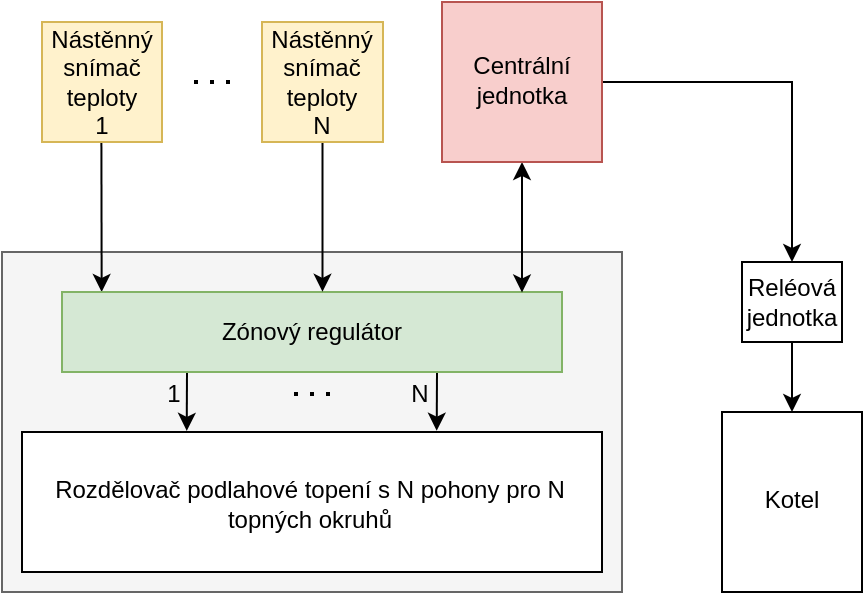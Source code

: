 <mxfile version="13.10.0" type="device"><diagram id="vS5USLvOR-Y21bxuCQjk" name="Page-1"><mxGraphModel dx="1040" dy="521" grid="1" gridSize="10" guides="1" tooltips="1" connect="1" arrows="1" fold="1" page="1" pageScale="1" pageWidth="827" pageHeight="1169" math="0" shadow="0"><root><mxCell id="0"/><mxCell id="1" parent="0"/><mxCell id="_C5Zd00E5xDIZQKsXZg1-3" value="" style="rounded=0;whiteSpace=wrap;html=1;strokeColor=#666666;fontColor=#333333;fillColor=#f5f5f5;" vertex="1" parent="1"><mxGeometry x="210" y="315" width="310" height="170" as="geometry"/></mxCell><mxCell id="_C5Zd00E5xDIZQKsXZg1-21" style="edgeStyle=orthogonalEdgeStyle;rounded=0;orthogonalLoop=1;jettySize=auto;html=1;startArrow=none;startFill=0;exitX=0.494;exitY=0.994;exitDx=0;exitDy=0;exitPerimeter=0;" edge="1" parent="1" source="_C5Zd00E5xDIZQKsXZg1-15"><mxGeometry relative="1" as="geometry"><mxPoint x="259.83" y="264" as="sourcePoint"/><mxPoint x="259.83" y="335" as="targetPoint"/><Array as="points"><mxPoint x="260" y="260"/></Array></mxGeometry></mxCell><mxCell id="_C5Zd00E5xDIZQKsXZg1-11" style="edgeStyle=orthogonalEdgeStyle;rounded=0;orthogonalLoop=1;jettySize=auto;html=1;exitX=0.25;exitY=1;exitDx=0;exitDy=0;entryX=0.284;entryY=-0.008;entryDx=0;entryDy=0;entryPerimeter=0;" edge="1" parent="1" source="_C5Zd00E5xDIZQKsXZg1-1" target="_C5Zd00E5xDIZQKsXZg1-6"><mxGeometry relative="1" as="geometry"/></mxCell><mxCell id="_C5Zd00E5xDIZQKsXZg1-12" style="edgeStyle=orthogonalEdgeStyle;rounded=0;orthogonalLoop=1;jettySize=auto;html=1;exitX=0.75;exitY=1;exitDx=0;exitDy=0;entryX=0.715;entryY=-0.009;entryDx=0;entryDy=0;entryPerimeter=0;" edge="1" parent="1" source="_C5Zd00E5xDIZQKsXZg1-1" target="_C5Zd00E5xDIZQKsXZg1-6"><mxGeometry relative="1" as="geometry"/></mxCell><mxCell id="_C5Zd00E5xDIZQKsXZg1-1" value="" style="rounded=0;whiteSpace=wrap;html=1;fillColor=#d5e8d4;strokeColor=#82b366;" vertex="1" parent="1"><mxGeometry x="240" y="335" width="250" height="40" as="geometry"/></mxCell><mxCell id="_C5Zd00E5xDIZQKsXZg1-20" style="edgeStyle=orthogonalEdgeStyle;rounded=0;orthogonalLoop=1;jettySize=auto;html=1;entryX=0.92;entryY=0.006;entryDx=0;entryDy=0;entryPerimeter=0;startArrow=classic;startFill=1;" edge="1" parent="1" source="_C5Zd00E5xDIZQKsXZg1-2" target="_C5Zd00E5xDIZQKsXZg1-1"><mxGeometry relative="1" as="geometry"><Array as="points"/></mxGeometry></mxCell><mxCell id="_C5Zd00E5xDIZQKsXZg1-30" style="edgeStyle=orthogonalEdgeStyle;rounded=0;orthogonalLoop=1;jettySize=auto;html=1;startArrow=none;startFill=0;" edge="1" parent="1" source="_C5Zd00E5xDIZQKsXZg1-2" target="_C5Zd00E5xDIZQKsXZg1-26"><mxGeometry relative="1" as="geometry"/></mxCell><mxCell id="_C5Zd00E5xDIZQKsXZg1-2" value="" style="rounded=0;whiteSpace=wrap;html=1;fillColor=#f8cecc;strokeColor=#b85450;" vertex="1" parent="1"><mxGeometry x="430" y="190" width="80" height="80" as="geometry"/></mxCell><mxCell id="_C5Zd00E5xDIZQKsXZg1-4" value="" style="rounded=0;whiteSpace=wrap;html=1;fillColor=#fff2cc;strokeColor=#d6b656;" vertex="1" parent="1"><mxGeometry x="230" y="200" width="60" height="60" as="geometry"/></mxCell><mxCell id="_C5Zd00E5xDIZQKsXZg1-6" value="" style="rounded=0;whiteSpace=wrap;html=1;" vertex="1" parent="1"><mxGeometry x="220" y="405" width="290" height="70" as="geometry"/></mxCell><mxCell id="_C5Zd00E5xDIZQKsXZg1-7" value="Zónový regulátor" style="text;html=1;strokeColor=none;fillColor=none;align=center;verticalAlign=middle;whiteSpace=wrap;rounded=0;" vertex="1" parent="1"><mxGeometry x="300" y="345" width="130" height="20" as="geometry"/></mxCell><mxCell id="_C5Zd00E5xDIZQKsXZg1-8" value="Rozdělovač podlahové topení s N pohony pro N topných okruhů" style="text;html=1;strokeColor=none;fillColor=none;align=center;verticalAlign=middle;whiteSpace=wrap;rounded=0;" vertex="1" parent="1"><mxGeometry x="234" y="406" width="260" height="70" as="geometry"/></mxCell><mxCell id="_C5Zd00E5xDIZQKsXZg1-13" value="1" style="text;html=1;strokeColor=none;fillColor=none;align=center;verticalAlign=middle;whiteSpace=wrap;rounded=0;" vertex="1" parent="1"><mxGeometry x="276" y="376" width="40" height="20" as="geometry"/></mxCell><mxCell id="_C5Zd00E5xDIZQKsXZg1-14" value="N" style="text;html=1;strokeColor=none;fillColor=none;align=center;verticalAlign=middle;whiteSpace=wrap;rounded=0;" vertex="1" parent="1"><mxGeometry x="399" y="376" width="40" height="20" as="geometry"/></mxCell><mxCell id="_C5Zd00E5xDIZQKsXZg1-15" value="Nástěnný snímač teploty&lt;br&gt;1" style="text;html=1;strokeColor=none;fillColor=none;align=center;verticalAlign=middle;whiteSpace=wrap;rounded=0;" vertex="1" parent="1"><mxGeometry x="235" y="200" width="50" height="60" as="geometry"/></mxCell><mxCell id="_C5Zd00E5xDIZQKsXZg1-22" style="edgeStyle=orthogonalEdgeStyle;rounded=0;orthogonalLoop=1;jettySize=auto;html=1;startArrow=none;startFill=0;entryX=0.521;entryY=-0.003;entryDx=0;entryDy=0;entryPerimeter=0;" edge="1" parent="1" source="_C5Zd00E5xDIZQKsXZg1-16" target="_C5Zd00E5xDIZQKsXZg1-1"><mxGeometry relative="1" as="geometry"><mxPoint x="370" y="334" as="targetPoint"/><Array as="points"><mxPoint x="370" y="299"/><mxPoint x="370" y="299"/></Array></mxGeometry></mxCell><mxCell id="_C5Zd00E5xDIZQKsXZg1-16" value="" style="rounded=0;whiteSpace=wrap;html=1;fillColor=#fff2cc;strokeColor=#d6b656;" vertex="1" parent="1"><mxGeometry x="340" y="200" width="60.5" height="60" as="geometry"/></mxCell><mxCell id="_C5Zd00E5xDIZQKsXZg1-17" value="Nástěnný snímač teploty&lt;br&gt;N" style="text;html=1;strokeColor=none;fillColor=none;align=center;verticalAlign=middle;whiteSpace=wrap;rounded=0;" vertex="1" parent="1"><mxGeometry x="345.25" y="200" width="50" height="60" as="geometry"/></mxCell><mxCell id="_C5Zd00E5xDIZQKsXZg1-19" value="Centrální jednotka" style="text;html=1;strokeColor=none;fillColor=none;align=center;verticalAlign=middle;whiteSpace=wrap;rounded=0;" vertex="1" parent="1"><mxGeometry x="450" y="219" width="40" height="20" as="geometry"/></mxCell><mxCell id="_C5Zd00E5xDIZQKsXZg1-24" value="" style="endArrow=none;dashed=1;html=1;dashPattern=1 3;strokeWidth=2;" edge="1" parent="1"><mxGeometry width="50" height="50" relative="1" as="geometry"><mxPoint x="306" y="230" as="sourcePoint"/><mxPoint x="326" y="230" as="targetPoint"/></mxGeometry></mxCell><mxCell id="_C5Zd00E5xDIZQKsXZg1-25" value="" style="endArrow=none;dashed=1;html=1;dashPattern=1 3;strokeWidth=2;" edge="1" parent="1"><mxGeometry width="50" height="50" relative="1" as="geometry"><mxPoint x="356" y="385.95" as="sourcePoint"/><mxPoint x="376" y="385.95" as="targetPoint"/></mxGeometry></mxCell><mxCell id="_C5Zd00E5xDIZQKsXZg1-31" style="edgeStyle=orthogonalEdgeStyle;rounded=0;orthogonalLoop=1;jettySize=auto;html=1;startArrow=none;startFill=0;" edge="1" parent="1" source="_C5Zd00E5xDIZQKsXZg1-26" target="_C5Zd00E5xDIZQKsXZg1-28"><mxGeometry relative="1" as="geometry"/></mxCell><mxCell id="_C5Zd00E5xDIZQKsXZg1-26" value="" style="rounded=0;whiteSpace=wrap;html=1;strokeWidth=1;fillColor=none;" vertex="1" parent="1"><mxGeometry x="580" y="320" width="50" height="40" as="geometry"/></mxCell><mxCell id="_C5Zd00E5xDIZQKsXZg1-27" value="Reléová jednotka" style="text;html=1;strokeColor=none;fillColor=none;align=center;verticalAlign=middle;whiteSpace=wrap;rounded=0;" vertex="1" parent="1"><mxGeometry x="575" y="330" width="60" height="20" as="geometry"/></mxCell><mxCell id="_C5Zd00E5xDIZQKsXZg1-28" value="" style="rounded=0;whiteSpace=wrap;html=1;strokeWidth=1;fillColor=none;" vertex="1" parent="1"><mxGeometry x="570" y="395" width="70" height="90" as="geometry"/></mxCell><mxCell id="_C5Zd00E5xDIZQKsXZg1-29" value="Kotel" style="text;html=1;strokeColor=none;fillColor=none;align=center;verticalAlign=middle;whiteSpace=wrap;rounded=0;" vertex="1" parent="1"><mxGeometry x="585" y="429" width="40" height="20" as="geometry"/></mxCell></root></mxGraphModel></diagram></mxfile>
